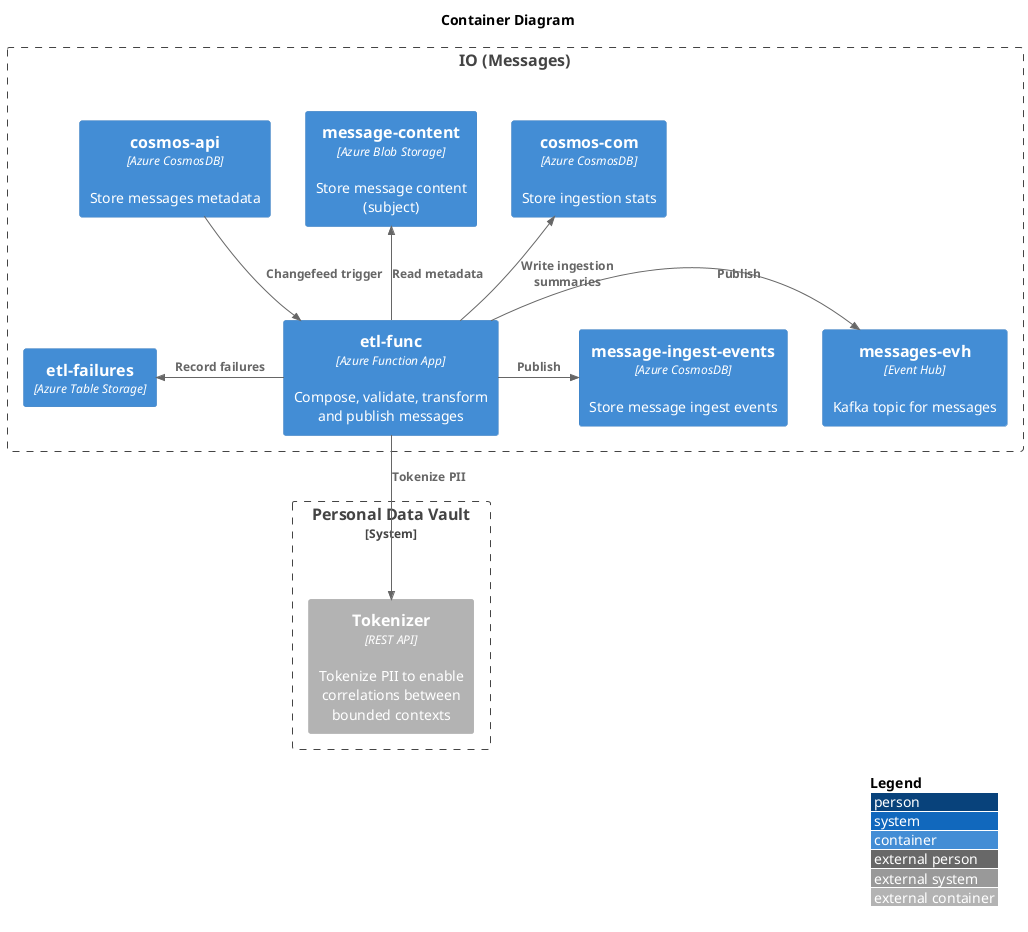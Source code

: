 @startuml data-plan-container
!include <C4/C4_Context>
!include <C4/C4_Container>

LAYOUT_WITH_LEGEND()

title Container Diagram

Boundary(io, "IO (Messages)") {
  Container(apidb, "cosmos-api", "Azure CosmosDB", "Store messages metadata")
  Container(comDomainDb, "cosmos-com", "Azure CosmosDB", "Store ingestion stats")
  Container(msgst, "message-content", "Azure Blob Storage", "Store message content (subject)")
  Container(etlfn, "etl-func", "Azure Function App", "Compose, validate, transform and publish messages")
  Container(msgevh, "messages-evh", "Event Hub", "Kafka topic for messages")
  Container(msgsentevents, "message-ingest-events", "Azure CosmosDB", "Store message ingest events")
  Container(failtable, "etl-failures", "Azure Table Storage")
}

Rel_D(apidb, etlfn, "Changefeed trigger")
Rel_R(etlfn, msgevh, "Publish")
Rel_R(etlfn, msgsentevents, "Publish")

Rel_U(etlfn, msgst, "Read metadata")
Rel_U(etlfn, comDomainDb, "Write ingestion summaries")
Rel_L(etlfn, failtable, "Record failures")

System_Boundary(pdv, "Personal Data Vault") {
  Container_Ext(tok, "Tokenizer", "REST API", "Tokenize PII to enable correlations between bounded contexts")
}

Rel_D(etlfn, tok, "Tokenize PII")

@enduml
